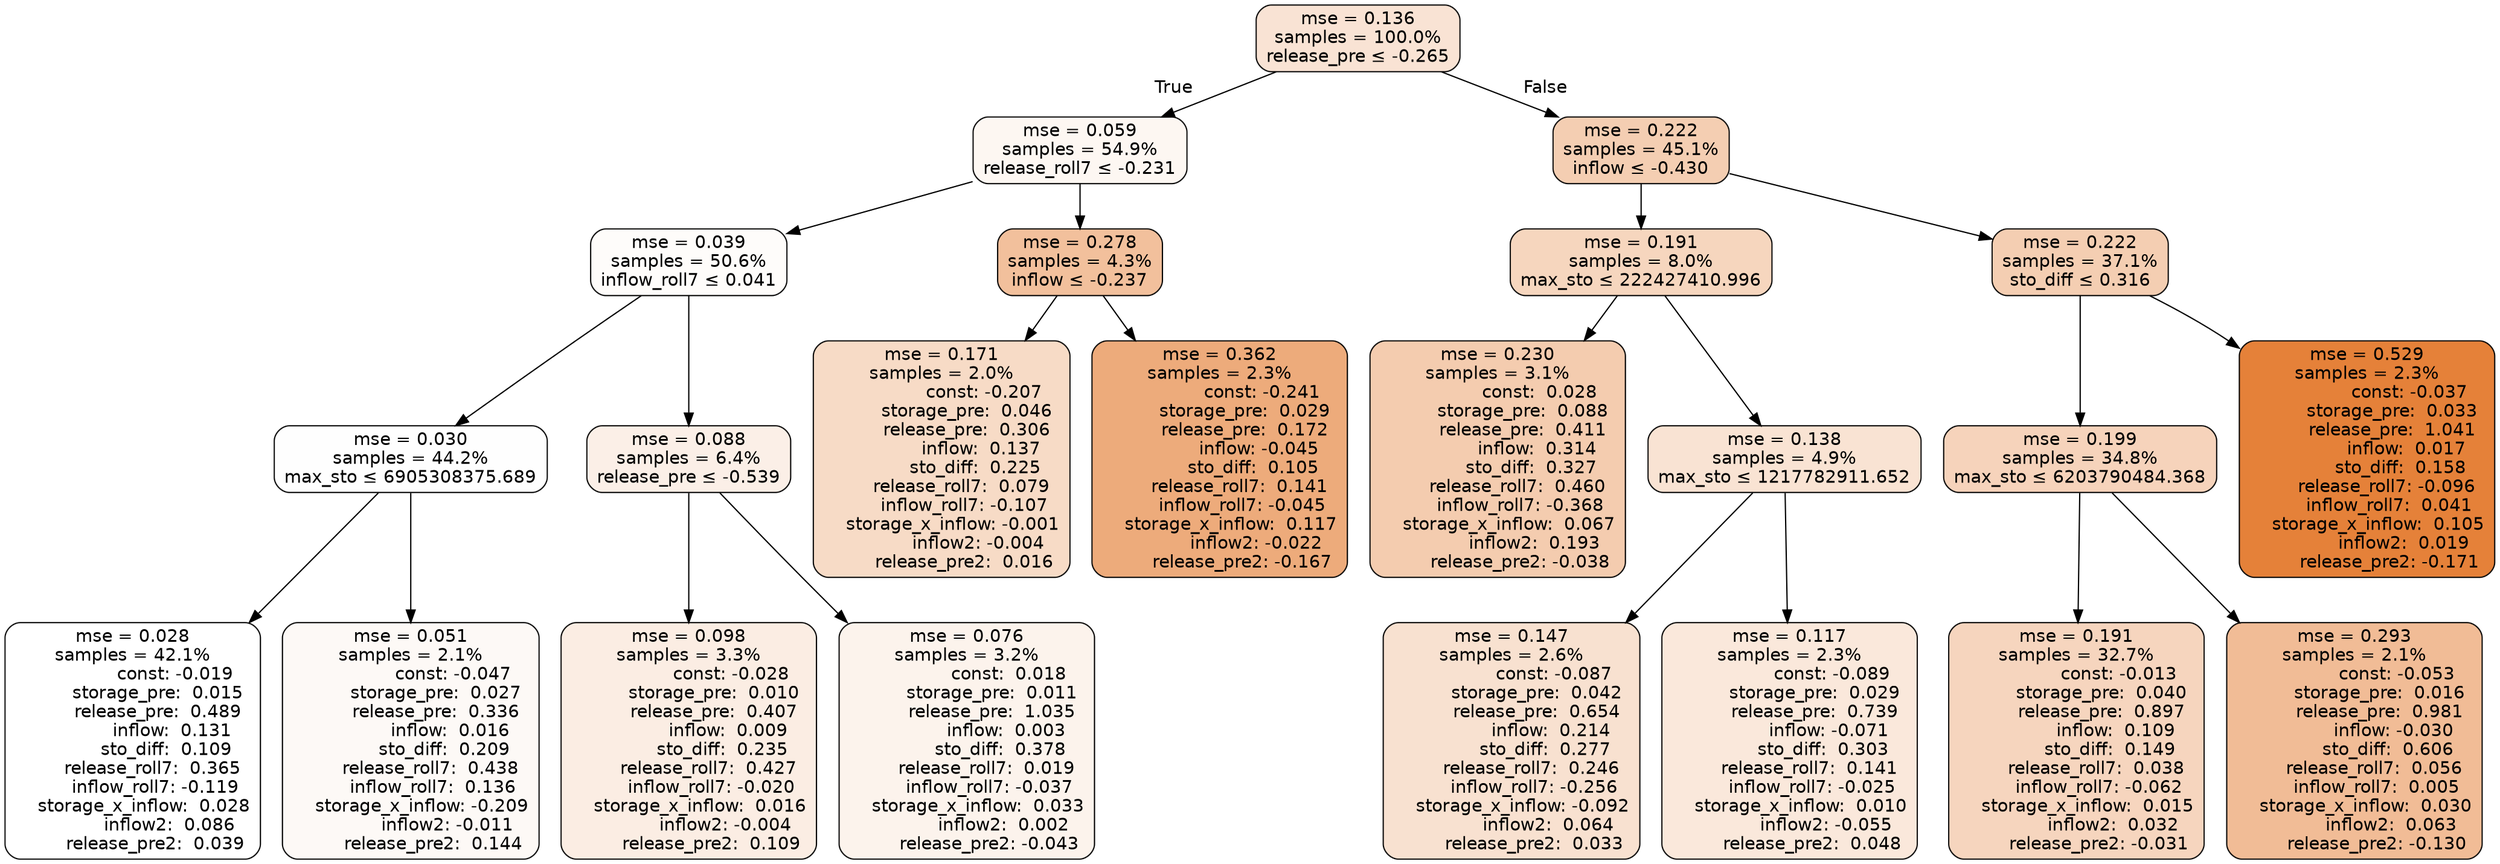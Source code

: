 digraph tree {
bgcolor="transparent"
node [shape=rectangle, style="filled, rounded", color="black", fontname=helvetica] ;
edge [fontname=helvetica] ;
	"0" [label="mse = 0.136
samples = 100.0%
release_pre &le; -0.265", fillcolor="#f9e3d4"]
	"1" [label="mse = 0.059
samples = 54.9%
release_roll7 &le; -0.231", fillcolor="#fdf7f2"]
	"2" [label="mse = 0.039
samples = 50.6%
inflow_roll7 &le; 0.041", fillcolor="#fefcfa"]
	"3" [label="mse = 0.030
samples = 44.2%
max_sto &le; 6905308375.689", fillcolor="#fefefe"]
	"4" [label="mse = 0.028
samples = 42.1%
               const: -0.019
         storage_pre:  0.015
         release_pre:  0.489
              inflow:  0.131
            sto_diff:  0.109
       release_roll7:  0.365
        inflow_roll7: -0.119
    storage_x_inflow:  0.028
             inflow2:  0.086
        release_pre2:  0.039", fillcolor="#ffffff"]
	"5" [label="mse = 0.051
samples = 2.1%
               const: -0.047
         storage_pre:  0.027
         release_pre:  0.336
              inflow:  0.016
            sto_diff:  0.209
       release_roll7:  0.438
        inflow_roll7:  0.136
    storage_x_inflow: -0.209
             inflow2: -0.011
        release_pre2:  0.144", fillcolor="#fdf9f6"]
	"6" [label="mse = 0.088
samples = 6.4%
release_pre &le; -0.539", fillcolor="#fbefe7"]
	"7" [label="mse = 0.098
samples = 3.3%
               const: -0.028
         storage_pre:  0.010
         release_pre:  0.407
              inflow:  0.009
            sto_diff:  0.235
       release_roll7:  0.427
        inflow_roll7: -0.020
    storage_x_inflow:  0.016
             inflow2: -0.004
        release_pre2:  0.109", fillcolor="#fbede3"]
	"8" [label="mse = 0.076
samples = 3.2%
               const:  0.018
         storage_pre:  0.011
         release_pre:  1.035
              inflow:  0.003
            sto_diff:  0.378
       release_roll7:  0.019
        inflow_roll7: -0.037
    storage_x_inflow:  0.033
             inflow2:  0.002
        release_pre2: -0.043", fillcolor="#fcf3ec"]
	"9" [label="mse = 0.278
samples = 4.3%
inflow &le; -0.237", fillcolor="#f2c09c"]
	"10" [label="mse = 0.171
samples = 2.0%
               const: -0.207
         storage_pre:  0.046
         release_pre:  0.306
              inflow:  0.137
            sto_diff:  0.225
       release_roll7:  0.079
        inflow_roll7: -0.107
    storage_x_inflow: -0.001
             inflow2: -0.004
        release_pre2:  0.016", fillcolor="#f7dbc6"]
	"11" [label="mse = 0.362
samples = 2.3%
               const: -0.241
         storage_pre:  0.029
         release_pre:  0.172
              inflow: -0.045
            sto_diff:  0.105
       release_roll7:  0.141
        inflow_roll7: -0.045
    storage_x_inflow:  0.117
             inflow2: -0.022
        release_pre2: -0.167", fillcolor="#edab7b"]
	"12" [label="mse = 0.222
samples = 45.1%
inflow &le; -0.430", fillcolor="#f4ceb2"]
	"13" [label="mse = 0.191
samples = 8.0%
max_sto &le; 222427410.996", fillcolor="#f6d6be"]
	"14" [label="mse = 0.230
samples = 3.1%
               const:  0.028
         storage_pre:  0.088
         release_pre:  0.411
              inflow:  0.314
            sto_diff:  0.327
       release_roll7:  0.460
        inflow_roll7: -0.368
    storage_x_inflow:  0.067
             inflow2:  0.193
        release_pre2: -0.038", fillcolor="#f4ccaf"]
	"15" [label="mse = 0.138
samples = 4.9%
max_sto &le; 1217782911.652", fillcolor="#f9e3d3"]
	"16" [label="mse = 0.147
samples = 2.6%
               const: -0.087
         storage_pre:  0.042
         release_pre:  0.654
              inflow:  0.214
            sto_diff:  0.277
       release_roll7:  0.246
        inflow_roll7: -0.256
    storage_x_inflow: -0.092
             inflow2:  0.064
        release_pre2:  0.033", fillcolor="#f8e1d0"]
	"17" [label="mse = 0.117
samples = 2.3%
               const: -0.089
         storage_pre:  0.029
         release_pre:  0.739
              inflow: -0.071
            sto_diff:  0.303
       release_roll7:  0.141
        inflow_roll7: -0.025
    storage_x_inflow:  0.010
             inflow2: -0.055
        release_pre2:  0.048", fillcolor="#fae8db"]
	"18" [label="mse = 0.222
samples = 37.1%
sto_diff &le; 0.316", fillcolor="#f4ceb2"]
	"19" [label="mse = 0.199
samples = 34.8%
max_sto &le; 6203790484.368", fillcolor="#f6d3bb"]
	"20" [label="mse = 0.191
samples = 32.7%
               const: -0.013
         storage_pre:  0.040
         release_pre:  0.897
              inflow:  0.109
            sto_diff:  0.149
       release_roll7:  0.038
        inflow_roll7: -0.062
    storage_x_inflow:  0.015
             inflow2:  0.032
        release_pre2: -0.031", fillcolor="#f6d5be"]
	"21" [label="mse = 0.293
samples = 2.1%
               const: -0.053
         storage_pre:  0.016
         release_pre:  0.981
              inflow: -0.030
            sto_diff:  0.606
       release_roll7:  0.056
        inflow_roll7:  0.005
    storage_x_inflow:  0.030
             inflow2:  0.063
        release_pre2: -0.130", fillcolor="#f1bc96"]
	"22" [label="mse = 0.529
samples = 2.3%
               const: -0.037
         storage_pre:  0.033
         release_pre:  1.041
              inflow:  0.017
            sto_diff:  0.158
       release_roll7: -0.096
        inflow_roll7:  0.041
    storage_x_inflow:  0.105
             inflow2:  0.019
        release_pre2: -0.171", fillcolor="#e58139"]

	"0" -> "1" [labeldistance=2.5, labelangle=45, headlabel="True"]
	"1" -> "2"
	"2" -> "3"
	"3" -> "4"
	"3" -> "5"
	"2" -> "6"
	"6" -> "7"
	"6" -> "8"
	"1" -> "9"
	"9" -> "10"
	"9" -> "11"
	"0" -> "12" [labeldistance=2.5, labelangle=-45, headlabel="False"]
	"12" -> "13"
	"13" -> "14"
	"13" -> "15"
	"15" -> "16"
	"15" -> "17"
	"12" -> "18"
	"18" -> "19"
	"19" -> "20"
	"19" -> "21"
	"18" -> "22"
}
